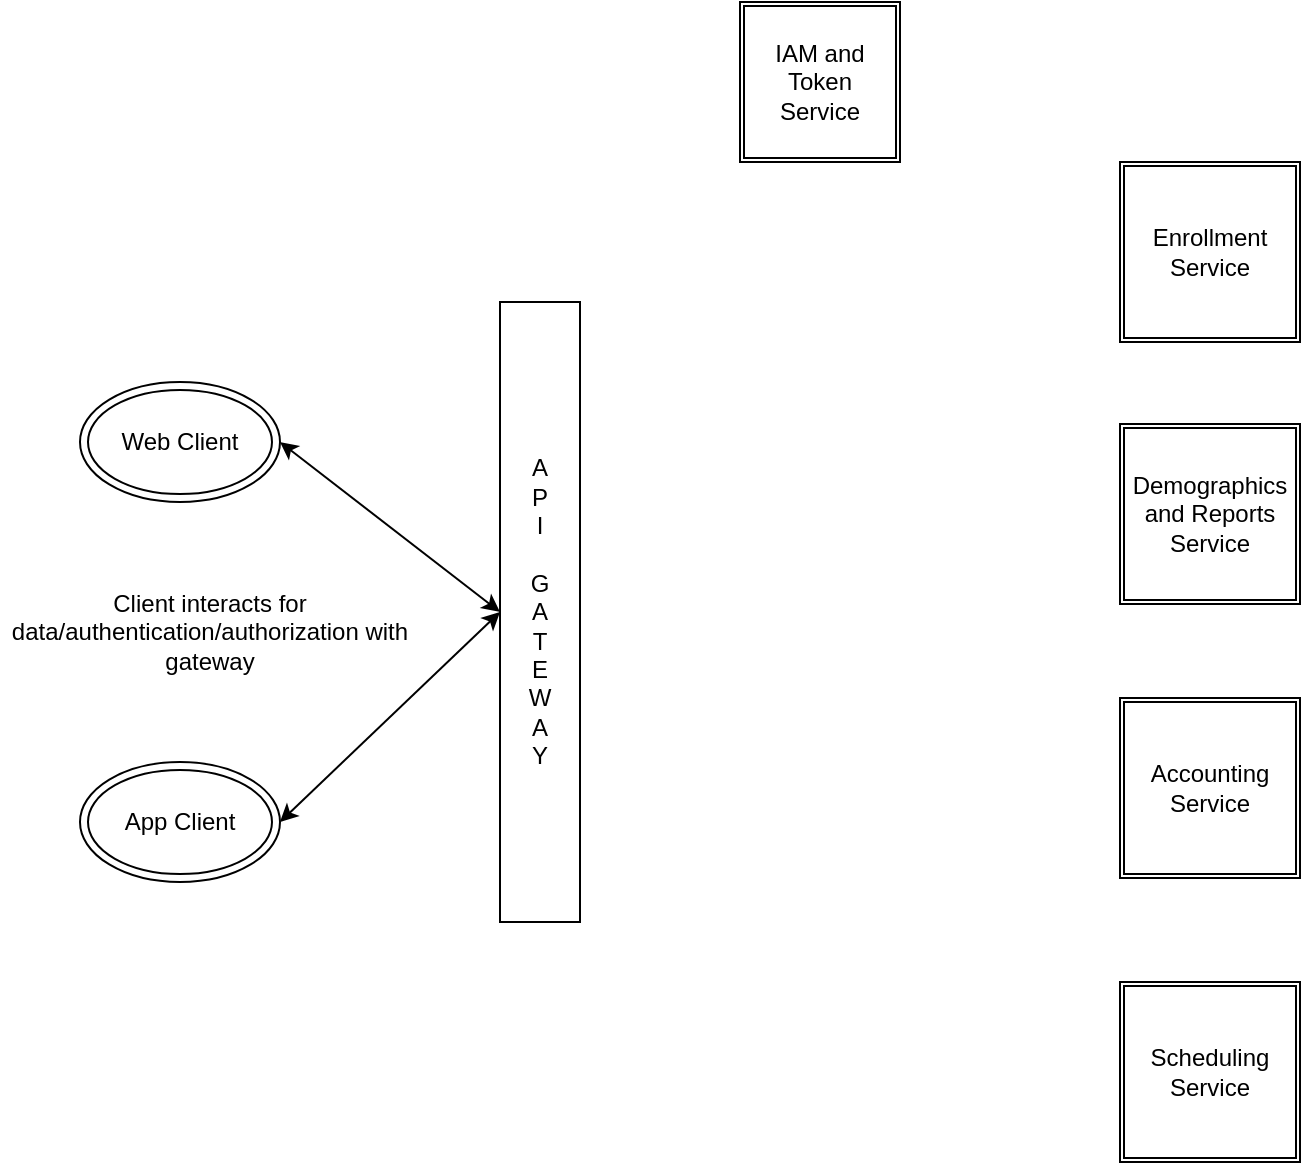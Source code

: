<mxfile version="10.7.5" type="github"><diagram id="nEVin6h8f2KpLFeUjwzo" name="Page-1"><mxGraphModel dx="982" dy="798" grid="1" gridSize="10" guides="1" tooltips="1" connect="1" arrows="1" fold="1" page="1" pageScale="1" pageWidth="1100" pageHeight="850" math="0" shadow="0"><root><mxCell id="0"/><mxCell id="1" parent="0"/><mxCell id="lZc6xC2uZv-VmIgXL_me-2" value="A&lt;br&gt;P&lt;br&gt;I&lt;br&gt;&lt;br&gt;G&lt;br&gt;A&lt;br&gt;T&lt;br&gt;E&lt;br&gt;W&lt;br&gt;A&lt;br&gt;Y" style="rounded=0;whiteSpace=wrap;html=1;" vertex="1" parent="1"><mxGeometry x="250" y="230" width="40" height="310" as="geometry"/></mxCell><mxCell id="lZc6xC2uZv-VmIgXL_me-3" value="IAM and Token Service" style="shape=ext;double=1;whiteSpace=wrap;html=1;aspect=fixed;" vertex="1" parent="1"><mxGeometry x="370" y="80" width="80" height="80" as="geometry"/></mxCell><mxCell id="lZc6xC2uZv-VmIgXL_me-4" value="Web Client&lt;br&gt;" style="ellipse;shape=doubleEllipse;whiteSpace=wrap;html=1;" vertex="1" parent="1"><mxGeometry x="40" y="270" width="100" height="60" as="geometry"/></mxCell><mxCell id="lZc6xC2uZv-VmIgXL_me-5" value="App Client" style="ellipse;shape=doubleEllipse;whiteSpace=wrap;html=1;" vertex="1" parent="1"><mxGeometry x="40" y="460" width="100" height="60" as="geometry"/></mxCell><mxCell id="lZc6xC2uZv-VmIgXL_me-6" value="" style="endArrow=classic;startArrow=classic;html=1;exitX=1;exitY=0.5;exitDx=0;exitDy=0;entryX=0;entryY=0.5;entryDx=0;entryDy=0;" edge="1" parent="1" source="lZc6xC2uZv-VmIgXL_me-4" target="lZc6xC2uZv-VmIgXL_me-2"><mxGeometry width="50" height="50" relative="1" as="geometry"><mxPoint x="150" y="400" as="sourcePoint"/><mxPoint x="200" y="350" as="targetPoint"/></mxGeometry></mxCell><mxCell id="lZc6xC2uZv-VmIgXL_me-7" value="" style="endArrow=classic;startArrow=classic;html=1;exitX=1;exitY=0.5;exitDx=0;exitDy=0;entryX=0;entryY=0.5;entryDx=0;entryDy=0;" edge="1" parent="1" source="lZc6xC2uZv-VmIgXL_me-5" target="lZc6xC2uZv-VmIgXL_me-2"><mxGeometry width="50" height="50" relative="1" as="geometry"><mxPoint x="160" y="490" as="sourcePoint"/><mxPoint x="210" y="440" as="targetPoint"/></mxGeometry></mxCell><UserObject label="Client interacts for data/authentication/authorization with gateway" placeholders="1" name="Variable" id="lZc6xC2uZv-VmIgXL_me-10"><mxCell style="text;html=1;strokeColor=none;fillColor=none;align=center;verticalAlign=middle;whiteSpace=wrap;overflow=hidden;" vertex="1" parent="1"><mxGeometry y="355" width="210" height="80" as="geometry"/></mxCell></UserObject><mxCell id="lZc6xC2uZv-VmIgXL_me-11" value="Enrollment Service" style="shape=ext;double=1;whiteSpace=wrap;html=1;aspect=fixed;" vertex="1" parent="1"><mxGeometry x="560" y="160" width="90" height="90" as="geometry"/></mxCell><mxCell id="lZc6xC2uZv-VmIgXL_me-12" value="Demographics and Reports Service&lt;br&gt;" style="shape=ext;double=1;whiteSpace=wrap;html=1;aspect=fixed;" vertex="1" parent="1"><mxGeometry x="560" y="291" width="90" height="90" as="geometry"/></mxCell><mxCell id="lZc6xC2uZv-VmIgXL_me-14" value="Accounting&lt;br&gt;Service&lt;br&gt;" style="shape=ext;double=1;whiteSpace=wrap;html=1;aspect=fixed;" vertex="1" parent="1"><mxGeometry x="560" y="428" width="90" height="90" as="geometry"/></mxCell><mxCell id="lZc6xC2uZv-VmIgXL_me-15" value="Scheduling&lt;br&gt;Service&lt;br&gt;" style="shape=ext;double=1;whiteSpace=wrap;html=1;aspect=fixed;" vertex="1" parent="1"><mxGeometry x="560" y="570" width="90" height="90" as="geometry"/></mxCell></root></mxGraphModel></diagram></mxfile>